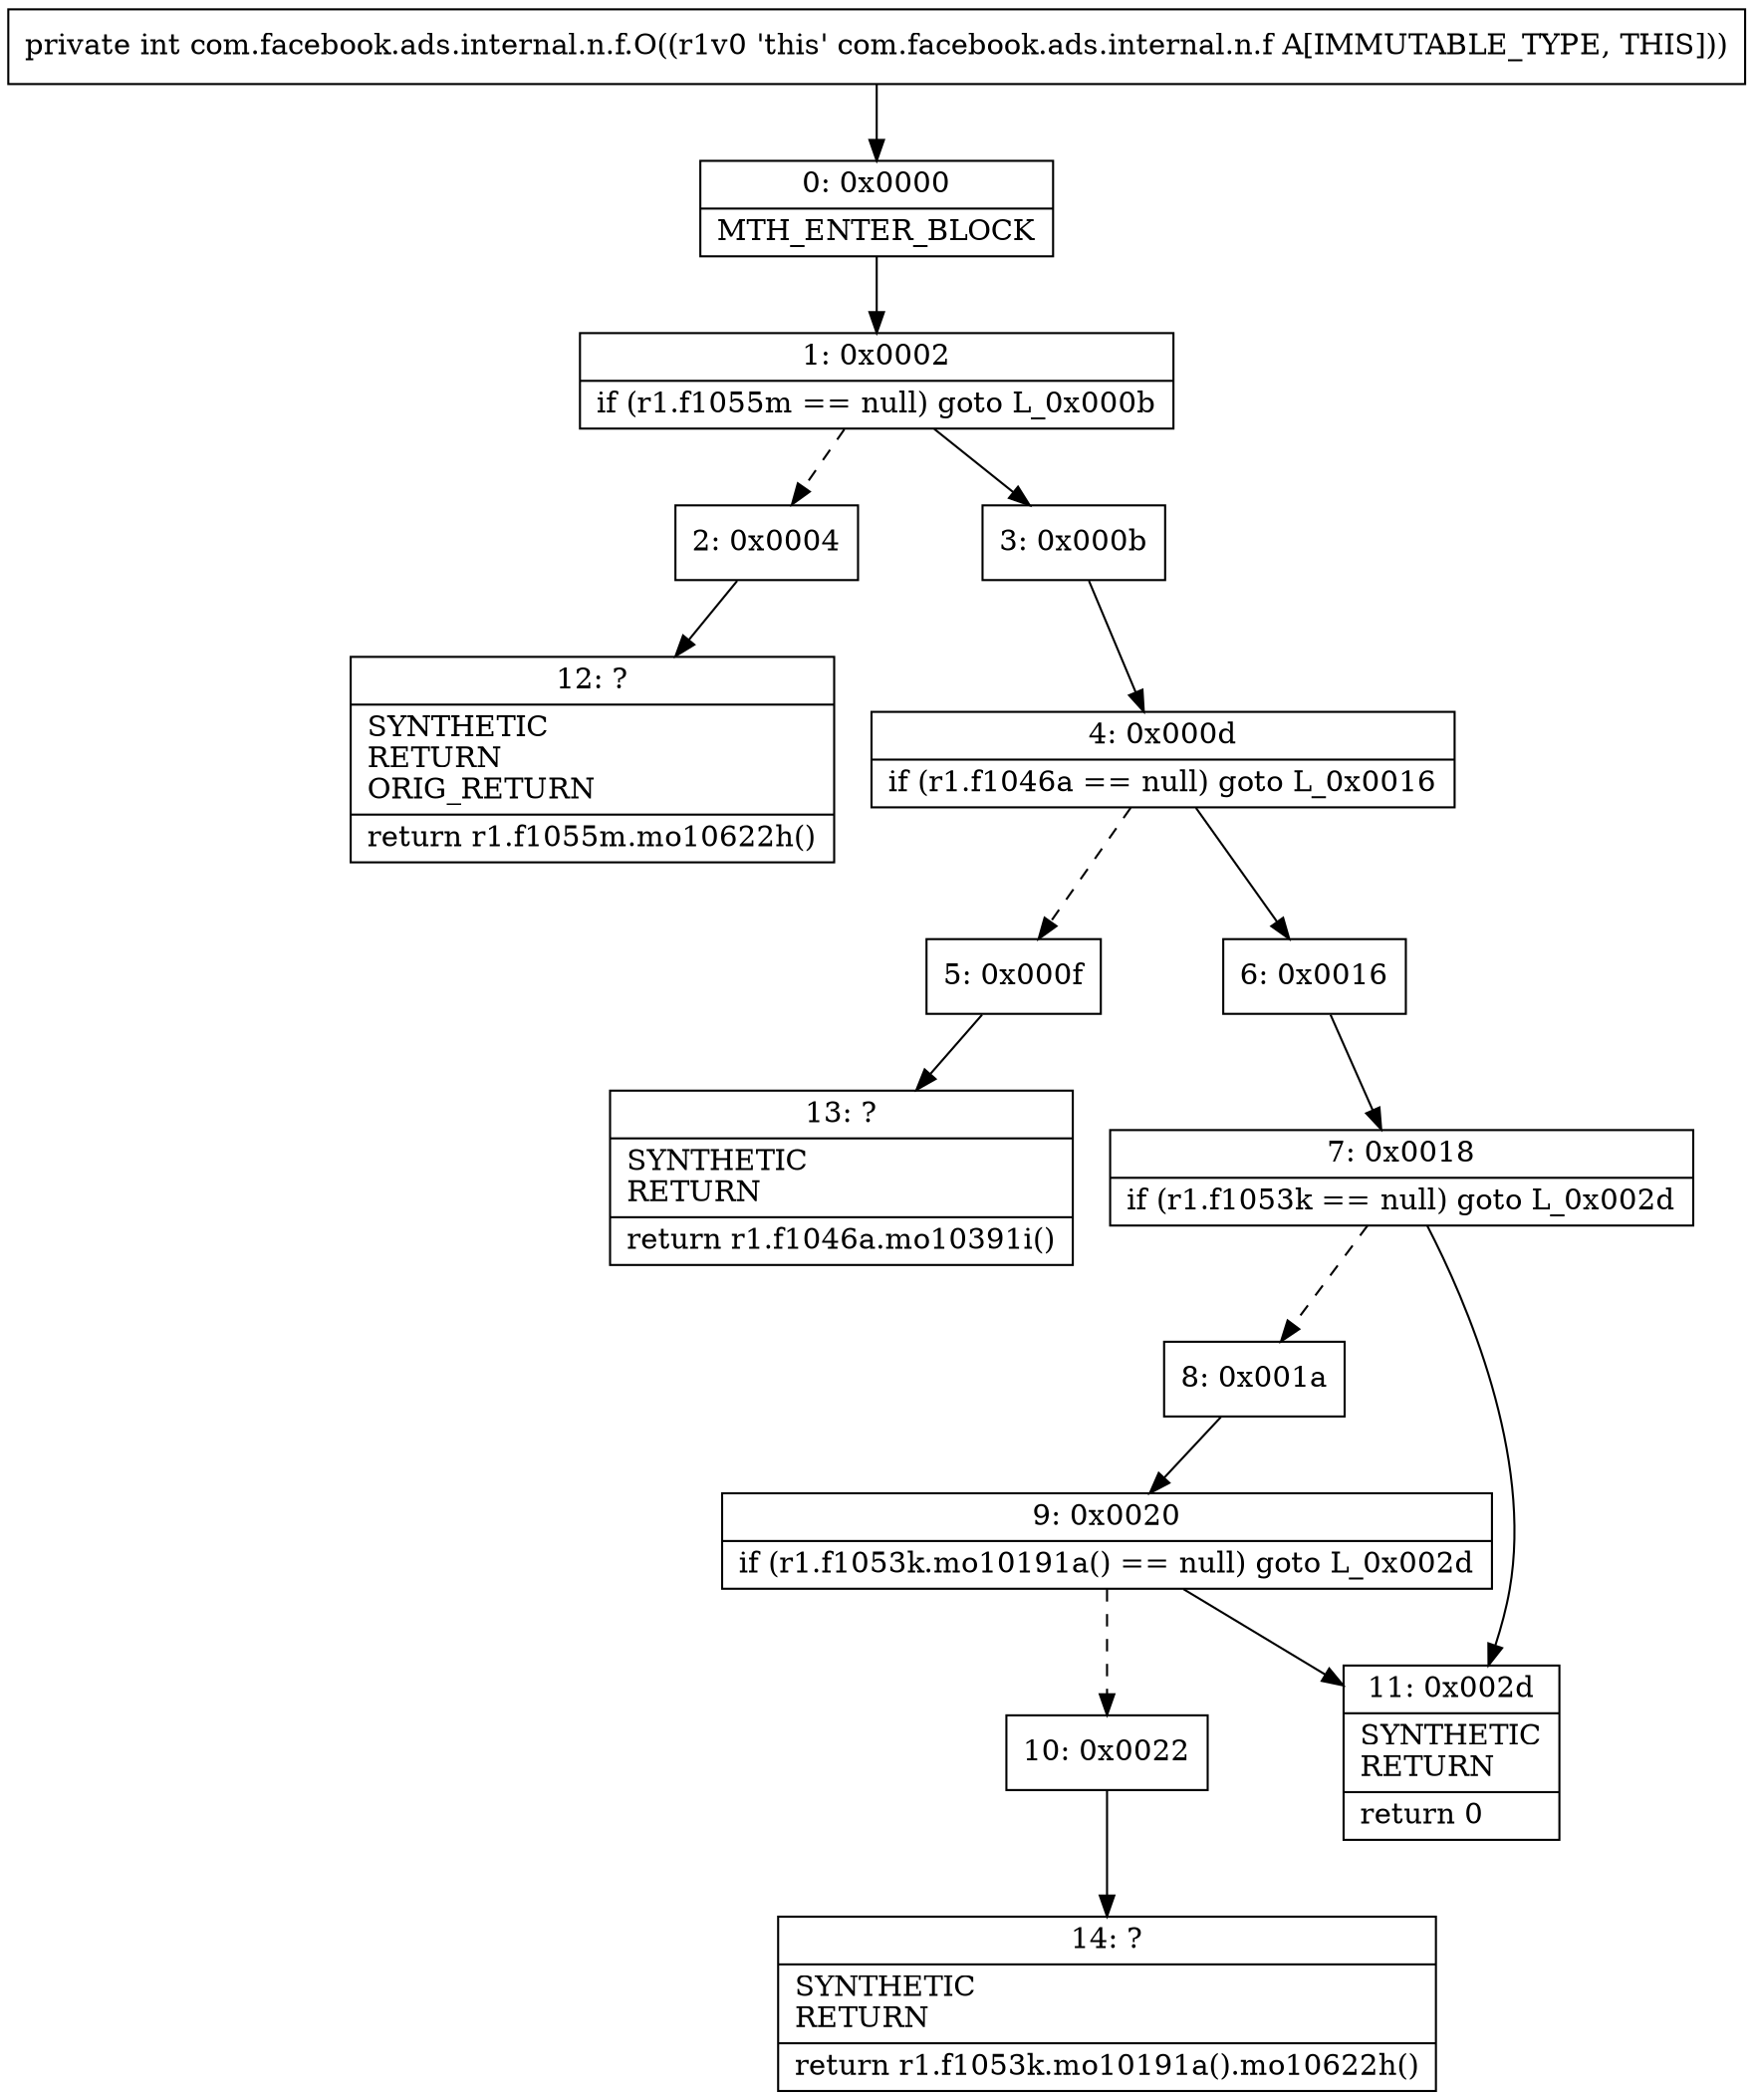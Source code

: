 digraph "CFG forcom.facebook.ads.internal.n.f.O()I" {
Node_0 [shape=record,label="{0\:\ 0x0000|MTH_ENTER_BLOCK\l}"];
Node_1 [shape=record,label="{1\:\ 0x0002|if (r1.f1055m == null) goto L_0x000b\l}"];
Node_2 [shape=record,label="{2\:\ 0x0004}"];
Node_3 [shape=record,label="{3\:\ 0x000b}"];
Node_4 [shape=record,label="{4\:\ 0x000d|if (r1.f1046a == null) goto L_0x0016\l}"];
Node_5 [shape=record,label="{5\:\ 0x000f}"];
Node_6 [shape=record,label="{6\:\ 0x0016}"];
Node_7 [shape=record,label="{7\:\ 0x0018|if (r1.f1053k == null) goto L_0x002d\l}"];
Node_8 [shape=record,label="{8\:\ 0x001a}"];
Node_9 [shape=record,label="{9\:\ 0x0020|if (r1.f1053k.mo10191a() == null) goto L_0x002d\l}"];
Node_10 [shape=record,label="{10\:\ 0x0022}"];
Node_11 [shape=record,label="{11\:\ 0x002d|SYNTHETIC\lRETURN\l|return 0\l}"];
Node_12 [shape=record,label="{12\:\ ?|SYNTHETIC\lRETURN\lORIG_RETURN\l|return r1.f1055m.mo10622h()\l}"];
Node_13 [shape=record,label="{13\:\ ?|SYNTHETIC\lRETURN\l|return r1.f1046a.mo10391i()\l}"];
Node_14 [shape=record,label="{14\:\ ?|SYNTHETIC\lRETURN\l|return r1.f1053k.mo10191a().mo10622h()\l}"];
MethodNode[shape=record,label="{private int com.facebook.ads.internal.n.f.O((r1v0 'this' com.facebook.ads.internal.n.f A[IMMUTABLE_TYPE, THIS])) }"];
MethodNode -> Node_0;
Node_0 -> Node_1;
Node_1 -> Node_2[style=dashed];
Node_1 -> Node_3;
Node_2 -> Node_12;
Node_3 -> Node_4;
Node_4 -> Node_5[style=dashed];
Node_4 -> Node_6;
Node_5 -> Node_13;
Node_6 -> Node_7;
Node_7 -> Node_8[style=dashed];
Node_7 -> Node_11;
Node_8 -> Node_9;
Node_9 -> Node_10[style=dashed];
Node_9 -> Node_11;
Node_10 -> Node_14;
}

